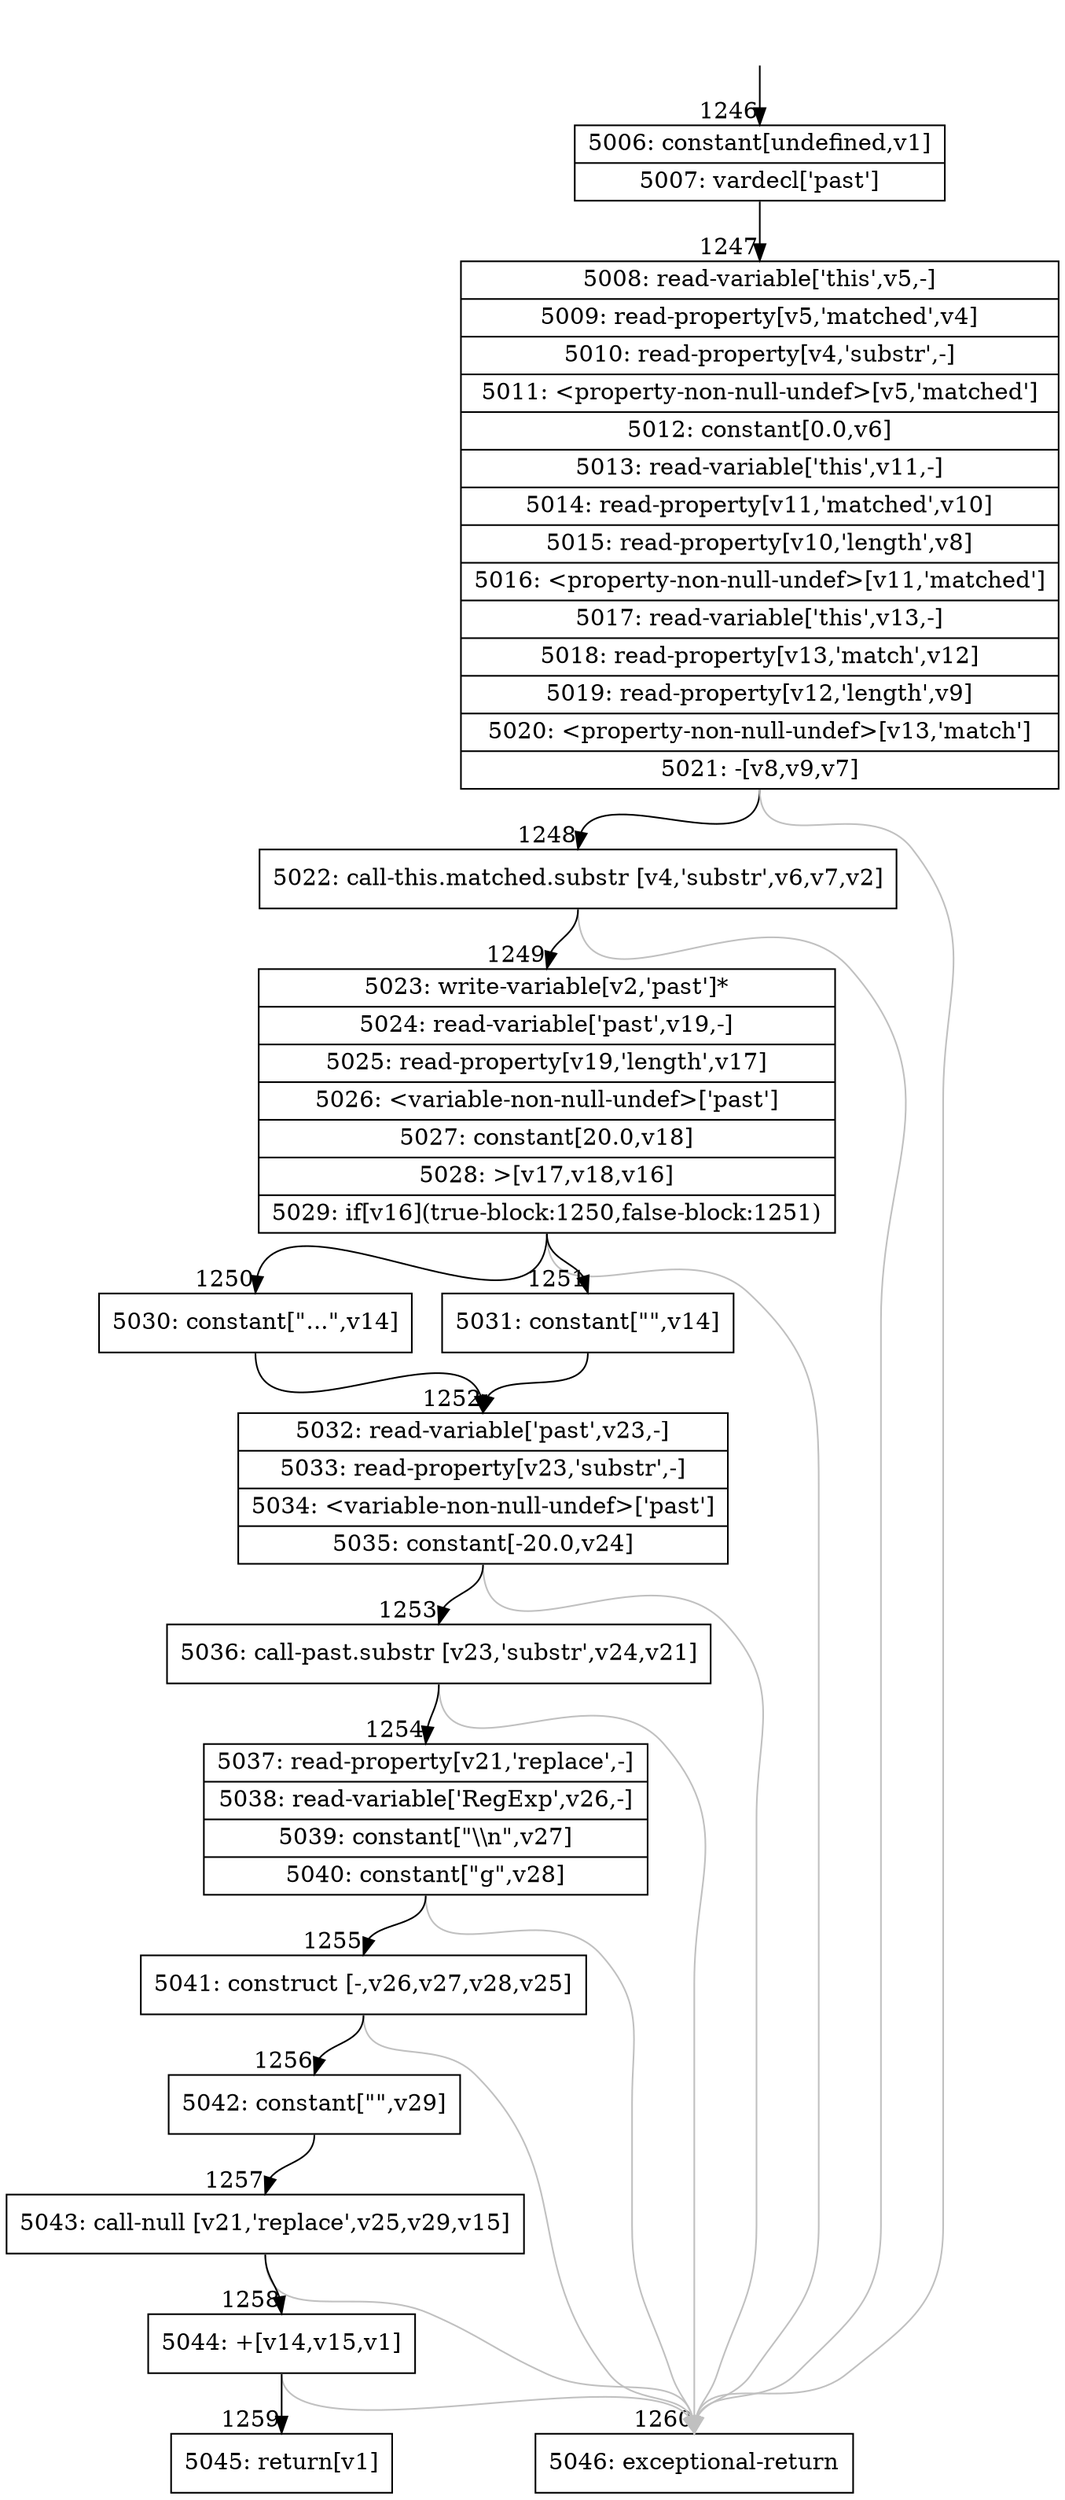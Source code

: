 digraph {
rankdir="TD"
BB_entry93[shape=none,label=""];
BB_entry93 -> BB1246 [tailport=s, headport=n, headlabel="    1246"]
BB1246 [shape=record label="{5006: constant[undefined,v1]|5007: vardecl['past']}" ] 
BB1246 -> BB1247 [tailport=s, headport=n, headlabel="      1247"]
BB1247 [shape=record label="{5008: read-variable['this',v5,-]|5009: read-property[v5,'matched',v4]|5010: read-property[v4,'substr',-]|5011: \<property-non-null-undef\>[v5,'matched']|5012: constant[0.0,v6]|5013: read-variable['this',v11,-]|5014: read-property[v11,'matched',v10]|5015: read-property[v10,'length',v8]|5016: \<property-non-null-undef\>[v11,'matched']|5017: read-variable['this',v13,-]|5018: read-property[v13,'match',v12]|5019: read-property[v12,'length',v9]|5020: \<property-non-null-undef\>[v13,'match']|5021: -[v8,v9,v7]}" ] 
BB1247 -> BB1248 [tailport=s, headport=n, headlabel="      1248"]
BB1247 -> BB1260 [tailport=s, headport=n, color=gray, headlabel="      1260"]
BB1248 [shape=record label="{5022: call-this.matched.substr [v4,'substr',v6,v7,v2]}" ] 
BB1248 -> BB1249 [tailport=s, headport=n, headlabel="      1249"]
BB1248 -> BB1260 [tailport=s, headport=n, color=gray]
BB1249 [shape=record label="{5023: write-variable[v2,'past']*|5024: read-variable['past',v19,-]|5025: read-property[v19,'length',v17]|5026: \<variable-non-null-undef\>['past']|5027: constant[20.0,v18]|5028: \>[v17,v18,v16]|5029: if[v16](true-block:1250,false-block:1251)}" ] 
BB1249 -> BB1250 [tailport=s, headport=n, headlabel="      1250"]
BB1249 -> BB1251 [tailport=s, headport=n, headlabel="      1251"]
BB1249 -> BB1260 [tailport=s, headport=n, color=gray]
BB1250 [shape=record label="{5030: constant[\"...\",v14]}" ] 
BB1250 -> BB1252 [tailport=s, headport=n, headlabel="      1252"]
BB1251 [shape=record label="{5031: constant[\"\",v14]}" ] 
BB1251 -> BB1252 [tailport=s, headport=n]
BB1252 [shape=record label="{5032: read-variable['past',v23,-]|5033: read-property[v23,'substr',-]|5034: \<variable-non-null-undef\>['past']|5035: constant[-20.0,v24]}" ] 
BB1252 -> BB1253 [tailport=s, headport=n, headlabel="      1253"]
BB1252 -> BB1260 [tailport=s, headport=n, color=gray]
BB1253 [shape=record label="{5036: call-past.substr [v23,'substr',v24,v21]}" ] 
BB1253 -> BB1254 [tailport=s, headport=n, headlabel="      1254"]
BB1253 -> BB1260 [tailport=s, headport=n, color=gray]
BB1254 [shape=record label="{5037: read-property[v21,'replace',-]|5038: read-variable['RegExp',v26,-]|5039: constant[\"\\\\n\",v27]|5040: constant[\"g\",v28]}" ] 
BB1254 -> BB1255 [tailport=s, headport=n, headlabel="      1255"]
BB1254 -> BB1260 [tailport=s, headport=n, color=gray]
BB1255 [shape=record label="{5041: construct [-,v26,v27,v28,v25]}" ] 
BB1255 -> BB1256 [tailport=s, headport=n, headlabel="      1256"]
BB1255 -> BB1260 [tailport=s, headport=n, color=gray]
BB1256 [shape=record label="{5042: constant[\"\",v29]}" ] 
BB1256 -> BB1257 [tailport=s, headport=n, headlabel="      1257"]
BB1257 [shape=record label="{5043: call-null [v21,'replace',v25,v29,v15]}" ] 
BB1257 -> BB1258 [tailport=s, headport=n, headlabel="      1258"]
BB1257 -> BB1260 [tailport=s, headport=n, color=gray]
BB1258 [shape=record label="{5044: +[v14,v15,v1]}" ] 
BB1258 -> BB1259 [tailport=s, headport=n, headlabel="      1259"]
BB1258 -> BB1260 [tailport=s, headport=n, color=gray]
BB1259 [shape=record label="{5045: return[v1]}" ] 
BB1260 [shape=record label="{5046: exceptional-return}" ] 
//#$~ 1208
}
